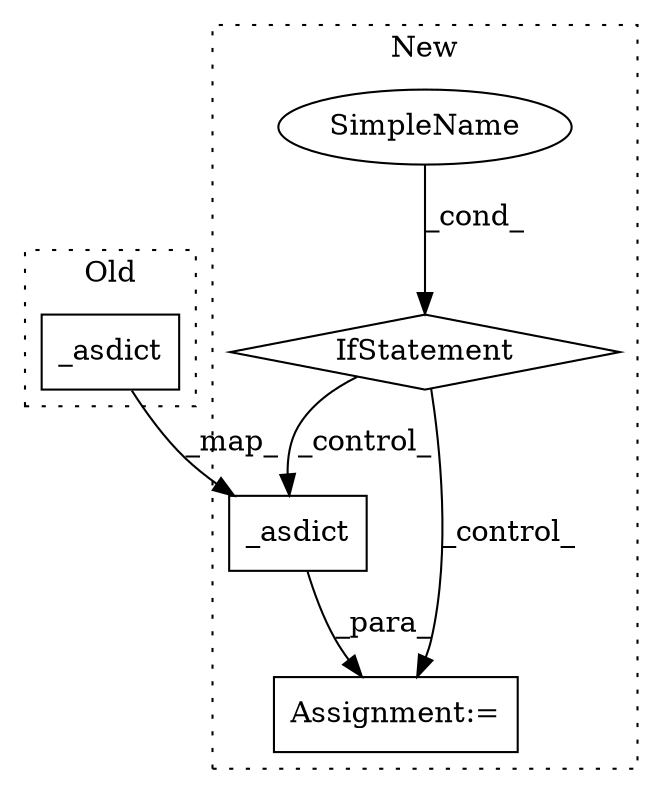 digraph G {
subgraph cluster0 {
1 [label="_asdict" a="32" s="6543" l="9" shape="box"];
label = "Old";
style="dotted";
}
subgraph cluster1 {
2 [label="_asdict" a="32" s="6501" l="9" shape="box"];
3 [label="Assignment:=" a="7" s="6492" l="1" shape="box"];
4 [label="SimpleName" a="42" s="" l="" shape="ellipse"];
5 [label="IfStatement" a="25" s="6445,6475" l="4,2" shape="diamond"];
label = "New";
style="dotted";
}
1 -> 2 [label="_map_"];
2 -> 3 [label="_para_"];
4 -> 5 [label="_cond_"];
5 -> 2 [label="_control_"];
5 -> 3 [label="_control_"];
}